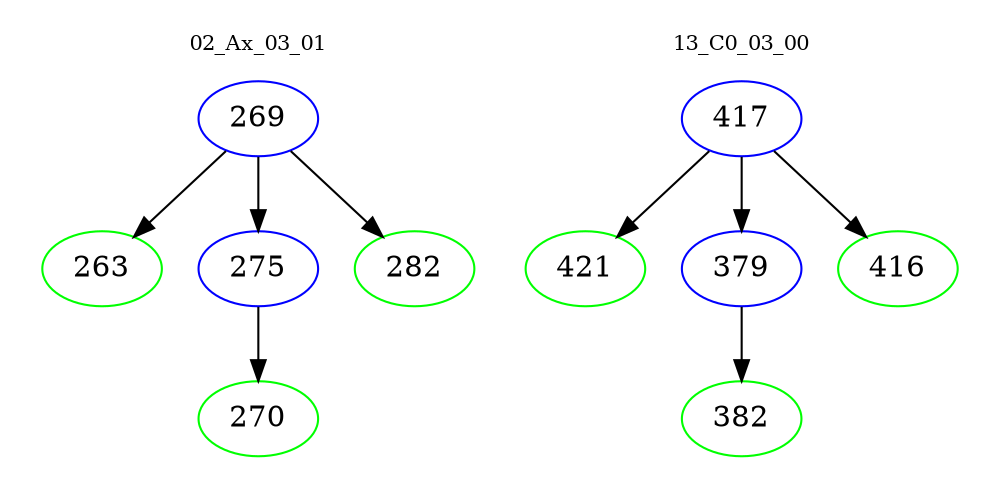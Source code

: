 digraph{
subgraph cluster_0 {
color = white
label = "02_Ax_03_01";
fontsize=10;
T0_269 [label="269", color="blue"]
T0_269 -> T0_263 [color="black"]
T0_263 [label="263", color="green"]
T0_269 -> T0_275 [color="black"]
T0_275 [label="275", color="blue"]
T0_275 -> T0_270 [color="black"]
T0_270 [label="270", color="green"]
T0_269 -> T0_282 [color="black"]
T0_282 [label="282", color="green"]
}
subgraph cluster_1 {
color = white
label = "13_C0_03_00";
fontsize=10;
T1_417 [label="417", color="blue"]
T1_417 -> T1_421 [color="black"]
T1_421 [label="421", color="green"]
T1_417 -> T1_379 [color="black"]
T1_379 [label="379", color="blue"]
T1_379 -> T1_382 [color="black"]
T1_382 [label="382", color="green"]
T1_417 -> T1_416 [color="black"]
T1_416 [label="416", color="green"]
}
}
